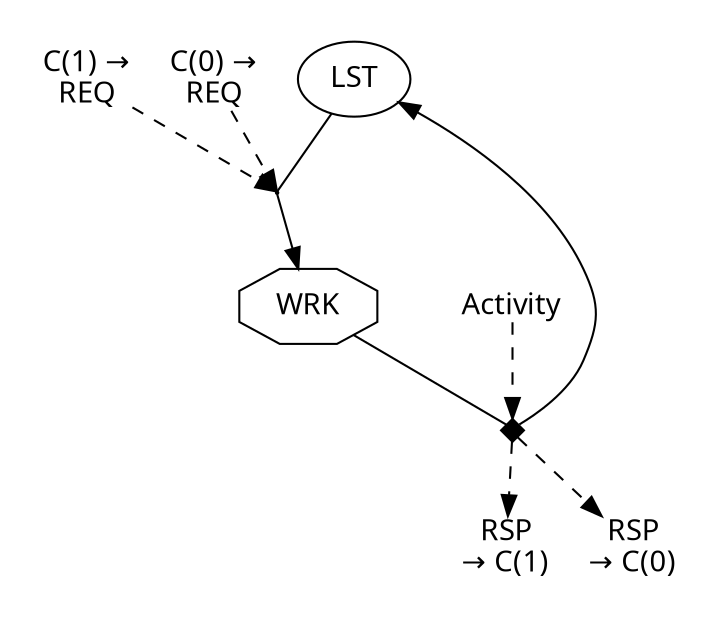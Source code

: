 digraph {
color=white;
graph [ fontname="sans-serif" ];
node [ fontname="sans-serif" ];
edge [ fontname="sans-serif" ];
A_0_false [ label="LST", shape=ellipse ];
A_1_true [ label="WRK", shape=octagon ];
subgraph cluster_0 {
T_0_18446744073709551615 [ shape=point, height=0.015, width=0.015 ];
A_0_false -> T_0_18446744073709551615 [ arrowhead=none, direction=forward ];
T_0_18446744073709551615 -> A_1_true;
D_0_18446744073709551615_0 [ label="C(0) &#8594;\nREQ", shape=plain ];
D_0_18446744073709551615_0 -> T_0_18446744073709551615 [ arrowhead=normal, direction=forward, style=dashed ];
D_0_18446744073709551615_1 [ label="C(1) &#8594;\nREQ", shape=plain ];
D_0_18446744073709551615_1 -> T_0_18446744073709551615 [ arrowhead=normal, direction=forward, style=dashed ];
}
subgraph cluster_1 {
T_1_18446744073709551615 [ shape=diamond, label="", fontsize=0, width=0.15, height=0.15, style=filled, color=black ];
A_1_true -> T_1_18446744073709551615 [ arrowhead=none, direction=forward ];
T_1_18446744073709551615 -> A_0_false;
D_1_18446744073709551615_255 [ label="Activity", shape=plain ];
D_1_18446744073709551615_255 -> T_1_18446744073709551615 [ arrowhead=normal, direction=forward, style=dashed ];
S_1_18446744073709551615_2 [ label="RSP\n&#8594; C(1)", shape=plain ];
T_1_18446744073709551615 -> S_1_18446744073709551615_2 [ arrowhead=normal, direction=forward, style=dashed ];
S_1_18446744073709551615_3 [ label="RSP\n&#8594; C(0)", shape=plain ];
T_1_18446744073709551615 -> S_1_18446744073709551615_3 [ arrowhead=normal, direction=forward, style=dashed ];
}
}
